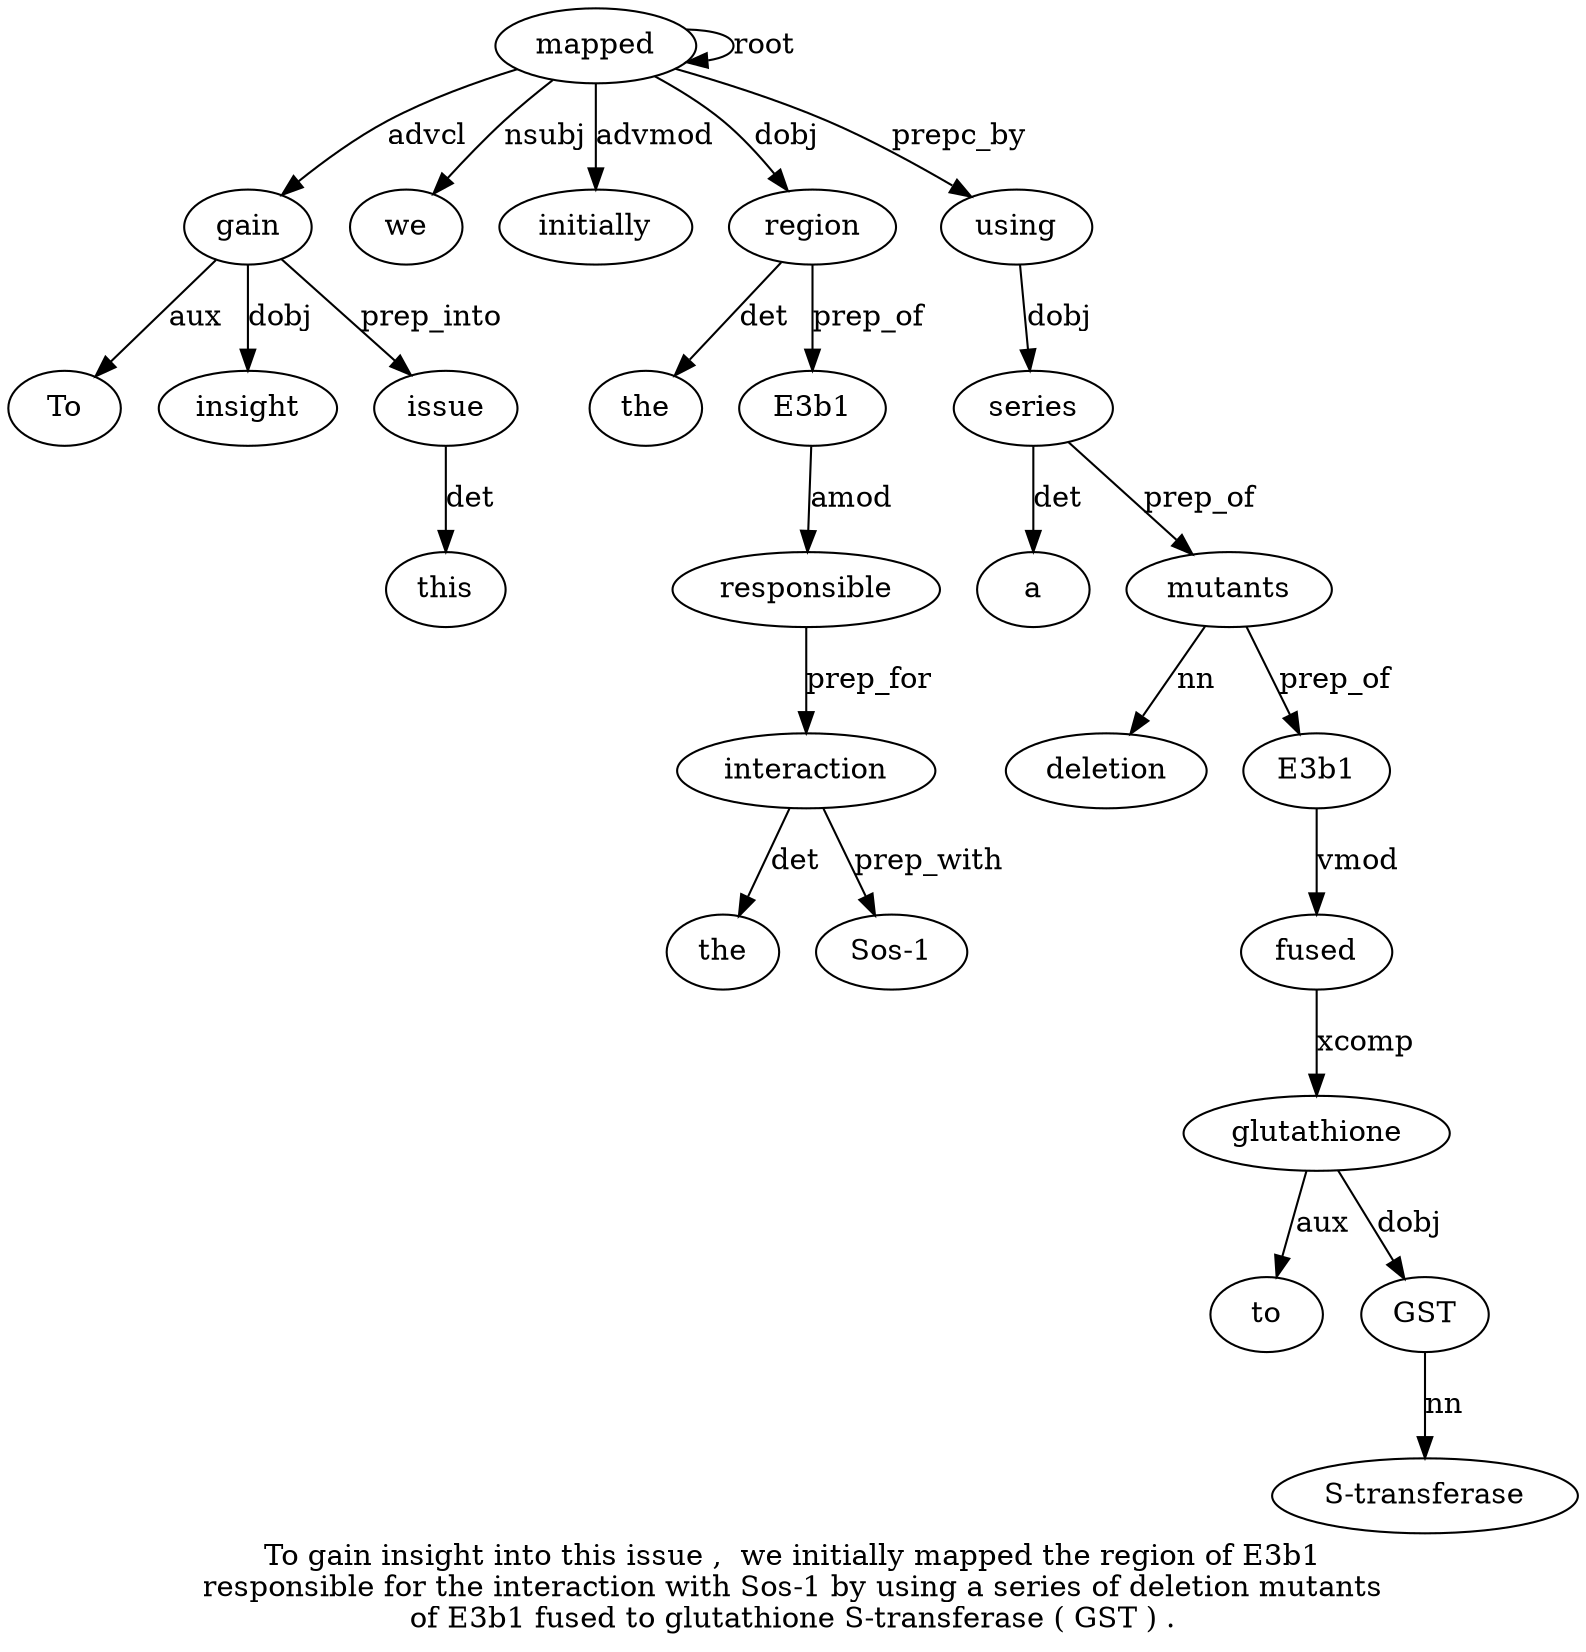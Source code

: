 digraph "To gain insight into this issue ,  we initially mapped the region of E3b1 responsible for the interaction with Sos-1 by using a series of deletion mutants of E3b1 fused to glutathione S-transferase ( GST ) ." {
label="To gain insight into this issue ,  we initially mapped the region of E3b1
responsible for the interaction with Sos-1 by using a series of deletion mutants
of E3b1 fused to glutathione S-transferase ( GST ) .";
gain2 [style=filled, fillcolor=white, label=gain];
To1 [style=filled, fillcolor=white, label=To];
gain2 -> To1  [label=aux];
mapped10 [style=filled, fillcolor=white, label=mapped];
mapped10 -> gain2  [label=advcl];
insight3 [style=filled, fillcolor=white, label=insight];
gain2 -> insight3  [label=dobj];
issue6 [style=filled, fillcolor=white, label=issue];
this5 [style=filled, fillcolor=white, label=this];
issue6 -> this5  [label=det];
gain2 -> issue6  [label=prep_into];
we8 [style=filled, fillcolor=white, label=we];
mapped10 -> we8  [label=nsubj];
initially9 [style=filled, fillcolor=white, label=initially];
mapped10 -> initially9  [label=advmod];
mapped10 -> mapped10  [label=root];
region12 [style=filled, fillcolor=white, label=region];
the11 [style=filled, fillcolor=white, label=the];
region12 -> the11  [label=det];
mapped10 -> region12  [label=dobj];
E3b114 [style=filled, fillcolor=white, label=E3b1];
region12 -> E3b114  [label=prep_of];
responsible15 [style=filled, fillcolor=white, label=responsible];
E3b114 -> responsible15  [label=amod];
interaction18 [style=filled, fillcolor=white, label=interaction];
the17 [style=filled, fillcolor=white, label=the];
interaction18 -> the17  [label=det];
responsible15 -> interaction18  [label=prep_for];
"Sos-120" [style=filled, fillcolor=white, label="Sos-1"];
interaction18 -> "Sos-120"  [label=prep_with];
using22 [style=filled, fillcolor=white, label=using];
mapped10 -> using22  [label=prepc_by];
series24 [style=filled, fillcolor=white, label=series];
a23 [style=filled, fillcolor=white, label=a];
series24 -> a23  [label=det];
using22 -> series24  [label=dobj];
mutants27 [style=filled, fillcolor=white, label=mutants];
deletion26 [style=filled, fillcolor=white, label=deletion];
mutants27 -> deletion26  [label=nn];
series24 -> mutants27  [label=prep_of];
E3b129 [style=filled, fillcolor=white, label=E3b1];
mutants27 -> E3b129  [label=prep_of];
fused30 [style=filled, fillcolor=white, label=fused];
E3b129 -> fused30  [label=vmod];
glutathione32 [style=filled, fillcolor=white, label=glutathione];
to31 [style=filled, fillcolor=white, label=to];
glutathione32 -> to31  [label=aux];
fused30 -> glutathione32  [label=xcomp];
GST35 [style=filled, fillcolor=white, label=GST];
"S-transferase33" [style=filled, fillcolor=white, label="S-transferase"];
GST35 -> "S-transferase33"  [label=nn];
glutathione32 -> GST35  [label=dobj];
}
